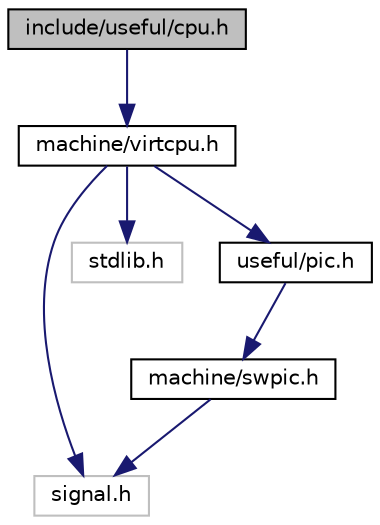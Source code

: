 digraph G
{
  bgcolor="transparent";
  edge [fontname="Helvetica",fontsize="10",labelfontname="Helvetica",labelfontsize="10"];
  node [fontname="Helvetica",fontsize="10",shape=record];
  Node1 [label="include/useful/cpu.h",height=0.2,width=0.4,color="black", fillcolor="grey75", style="filled" fontcolor="black"];
  Node1 -> Node2 [color="midnightblue",fontsize="10",style="solid",fontname="Helvetica"];
  Node2 [label="machine/virtcpu.h",height=0.2,width=0.4,color="black",URL="$virtcpu_8h.html"];
  Node2 -> Node3 [color="midnightblue",fontsize="10",style="solid",fontname="Helvetica"];
  Node3 [label="signal.h",height=0.2,width=0.4,color="grey75"];
  Node2 -> Node4 [color="midnightblue",fontsize="10",style="solid",fontname="Helvetica"];
  Node4 [label="stdlib.h",height=0.2,width=0.4,color="grey75"];
  Node2 -> Node5 [color="midnightblue",fontsize="10",style="solid",fontname="Helvetica"];
  Node5 [label="useful/pic.h",height=0.2,width=0.4,color="black",URL="$pic_8h.html"];
  Node5 -> Node6 [color="midnightblue",fontsize="10",style="solid",fontname="Helvetica"];
  Node6 [label="machine/swpic.h",height=0.2,width=0.4,color="black",URL="$swpic_8h.html"];
  Node6 -> Node3 [color="midnightblue",fontsize="10",style="solid",fontname="Helvetica"];
}
